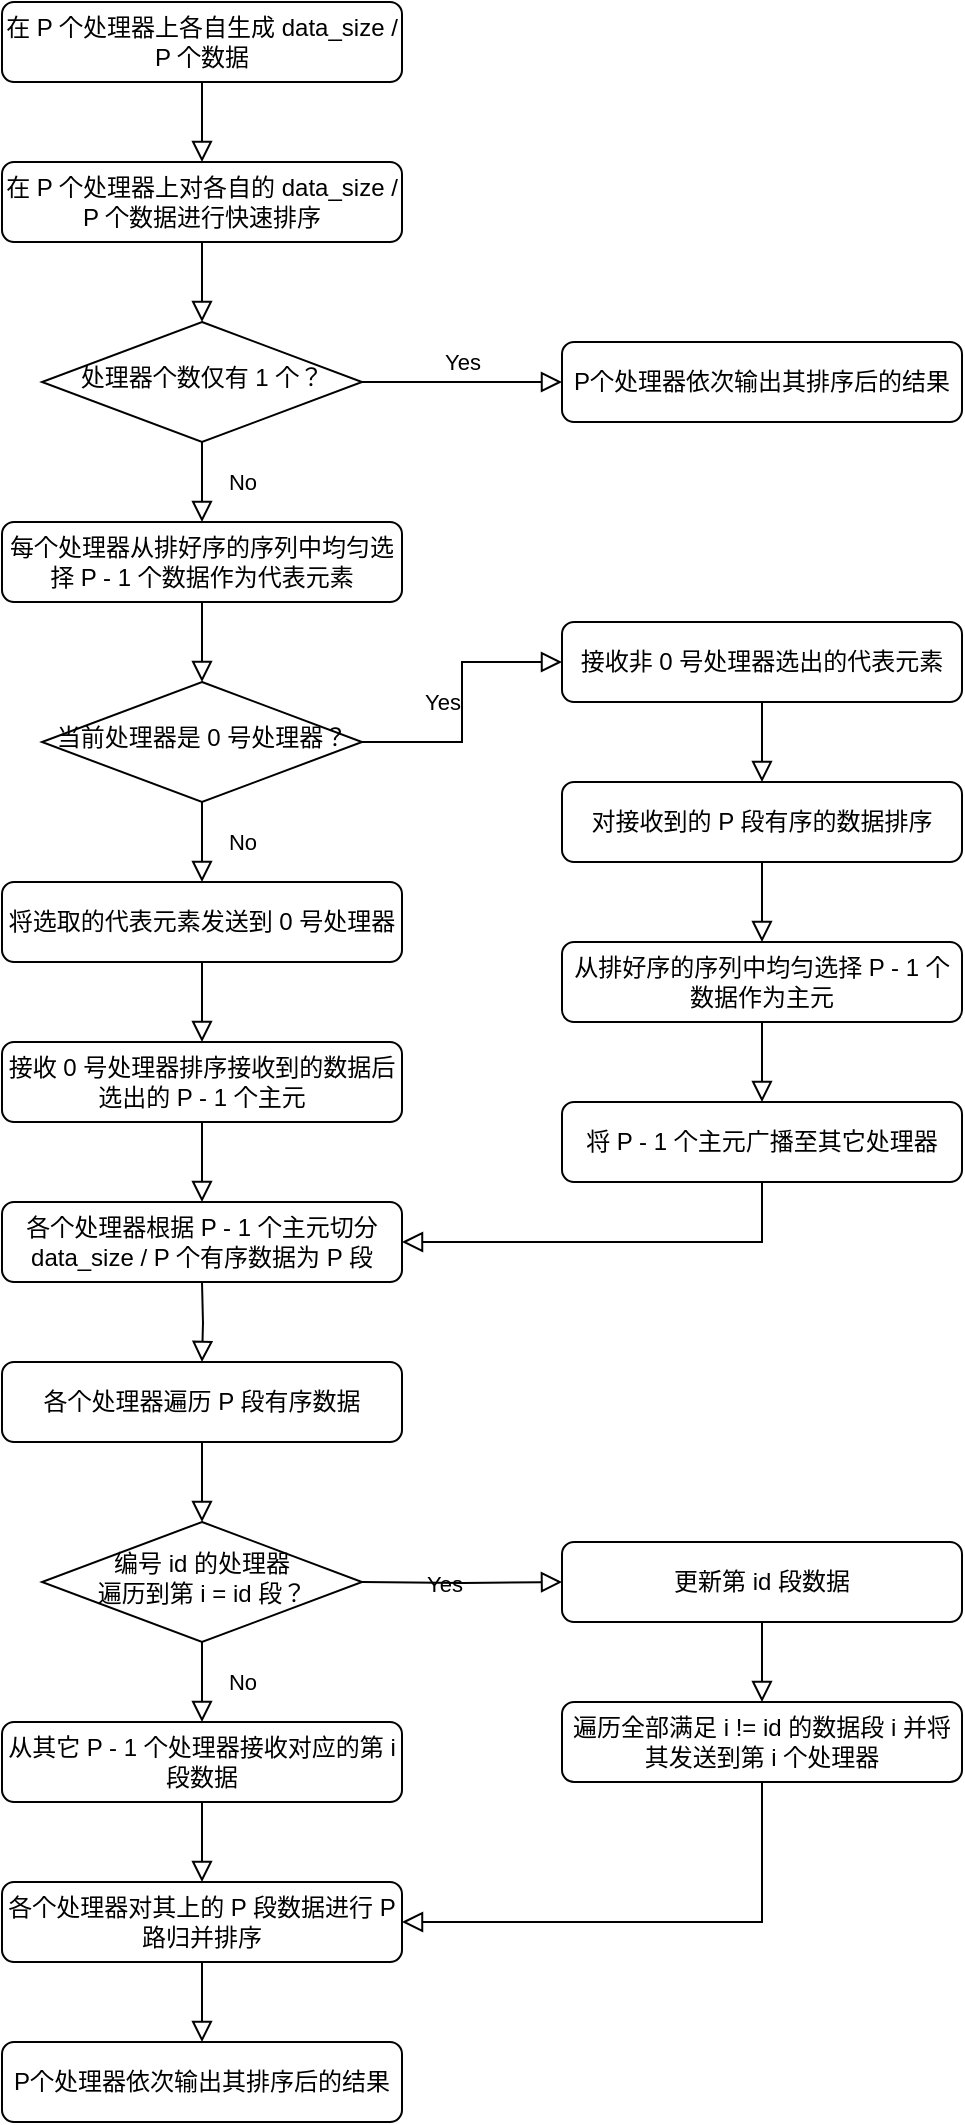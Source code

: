 <mxfile version="15.7.3" type="device"><diagram id="C5RBs43oDa-KdzZeNtuy" name="Page-1"><mxGraphModel dx="413" dy="797" grid="1" gridSize="10" guides="1" tooltips="1" connect="1" arrows="1" fold="1" page="1" pageScale="1" pageWidth="827" pageHeight="1169" math="0" shadow="0"><root><mxCell id="WIyWlLk6GJQsqaUBKTNV-0"/><mxCell id="WIyWlLk6GJQsqaUBKTNV-1" parent="WIyWlLk6GJQsqaUBKTNV-0"/><mxCell id="WIyWlLk6GJQsqaUBKTNV-2" value="" style="rounded=0;html=1;jettySize=auto;orthogonalLoop=1;fontSize=11;endArrow=block;endFill=0;endSize=8;strokeWidth=1;shadow=0;labelBackgroundColor=none;edgeStyle=orthogonalEdgeStyle;" parent="WIyWlLk6GJQsqaUBKTNV-1" source="WIyWlLk6GJQsqaUBKTNV-3" target="WIyWlLk6GJQsqaUBKTNV-6" edge="1"><mxGeometry relative="1" as="geometry"/></mxCell><mxCell id="WIyWlLk6GJQsqaUBKTNV-3" value="在 P 个处理器上对各自的 data_size / P 个数据进行快速排序" style="rounded=1;whiteSpace=wrap;html=1;fontSize=12;glass=0;strokeWidth=1;shadow=0;" parent="WIyWlLk6GJQsqaUBKTNV-1" vertex="1"><mxGeometry x="120" y="120" width="200" height="40" as="geometry"/></mxCell><mxCell id="WIyWlLk6GJQsqaUBKTNV-4" value="No" style="rounded=0;html=1;jettySize=auto;orthogonalLoop=1;fontSize=11;endArrow=block;endFill=0;endSize=8;strokeWidth=1;shadow=0;labelBackgroundColor=none;edgeStyle=orthogonalEdgeStyle;" parent="WIyWlLk6GJQsqaUBKTNV-1" source="WIyWlLk6GJQsqaUBKTNV-6" edge="1"><mxGeometry y="20" relative="1" as="geometry"><mxPoint as="offset"/><mxPoint x="220" y="300" as="targetPoint"/></mxGeometry></mxCell><mxCell id="WIyWlLk6GJQsqaUBKTNV-5" value="Yes" style="edgeStyle=orthogonalEdgeStyle;rounded=0;html=1;jettySize=auto;orthogonalLoop=1;fontSize=11;endArrow=block;endFill=0;endSize=8;strokeWidth=1;shadow=0;labelBackgroundColor=none;" parent="WIyWlLk6GJQsqaUBKTNV-1" source="WIyWlLk6GJQsqaUBKTNV-6" target="WIyWlLk6GJQsqaUBKTNV-7" edge="1"><mxGeometry y="10" relative="1" as="geometry"><mxPoint as="offset"/></mxGeometry></mxCell><mxCell id="WIyWlLk6GJQsqaUBKTNV-6" value="处理器个数仅有 1 个？" style="rhombus;whiteSpace=wrap;html=1;shadow=0;fontFamily=Helvetica;fontSize=12;align=center;strokeWidth=1;spacing=6;spacingTop=-4;" parent="WIyWlLk6GJQsqaUBKTNV-1" vertex="1"><mxGeometry x="140" y="200" width="160" height="60" as="geometry"/></mxCell><mxCell id="WIyWlLk6GJQsqaUBKTNV-7" value="P个处理器依次输出其排序后的结果" style="rounded=1;whiteSpace=wrap;html=1;fontSize=12;glass=0;strokeWidth=1;shadow=0;" parent="WIyWlLk6GJQsqaUBKTNV-1" vertex="1"><mxGeometry x="400" y="210" width="200" height="40" as="geometry"/></mxCell><mxCell id="WIyWlLk6GJQsqaUBKTNV-8" value="No" style="rounded=0;html=1;jettySize=auto;orthogonalLoop=1;fontSize=11;endArrow=block;endFill=0;endSize=8;strokeWidth=1;shadow=0;labelBackgroundColor=none;edgeStyle=orthogonalEdgeStyle;" parent="WIyWlLk6GJQsqaUBKTNV-1" source="WIyWlLk6GJQsqaUBKTNV-10" target="WIyWlLk6GJQsqaUBKTNV-11" edge="1"><mxGeometry y="20" relative="1" as="geometry"><mxPoint as="offset"/></mxGeometry></mxCell><mxCell id="WIyWlLk6GJQsqaUBKTNV-9" value="Yes" style="edgeStyle=orthogonalEdgeStyle;rounded=0;html=1;jettySize=auto;orthogonalLoop=1;fontSize=11;endArrow=block;endFill=0;endSize=8;strokeWidth=1;shadow=0;labelBackgroundColor=none;entryX=0;entryY=0.5;entryDx=0;entryDy=0;" parent="WIyWlLk6GJQsqaUBKTNV-1" source="WIyWlLk6GJQsqaUBKTNV-10" target="WIyWlLk6GJQsqaUBKTNV-12" edge="1"><mxGeometry y="10" relative="1" as="geometry"><mxPoint as="offset"/></mxGeometry></mxCell><mxCell id="WIyWlLk6GJQsqaUBKTNV-10" value="当前处理器是 0 号处理器？" style="rhombus;whiteSpace=wrap;html=1;shadow=0;fontFamily=Helvetica;fontSize=12;align=center;strokeWidth=1;spacing=6;spacingTop=-4;" parent="WIyWlLk6GJQsqaUBKTNV-1" vertex="1"><mxGeometry x="140" y="380" width="160" height="60" as="geometry"/></mxCell><mxCell id="WIyWlLk6GJQsqaUBKTNV-11" value="将选取的代表元素发送到 0 号处理器" style="rounded=1;whiteSpace=wrap;html=1;fontSize=12;glass=0;strokeWidth=1;shadow=0;" parent="WIyWlLk6GJQsqaUBKTNV-1" vertex="1"><mxGeometry x="120" y="480" width="200" height="40" as="geometry"/></mxCell><mxCell id="WIyWlLk6GJQsqaUBKTNV-12" value="接收非 0 号处理器选出的代表元素" style="rounded=1;whiteSpace=wrap;html=1;fontSize=12;glass=0;strokeWidth=1;shadow=0;" parent="WIyWlLk6GJQsqaUBKTNV-1" vertex="1"><mxGeometry x="400" y="350" width="200" height="40" as="geometry"/></mxCell><mxCell id="rD_i3K-WpWMtodyBbk84-0" value="" style="rounded=0;html=1;jettySize=auto;orthogonalLoop=1;fontSize=11;endArrow=block;endFill=0;endSize=8;strokeWidth=1;shadow=0;labelBackgroundColor=none;edgeStyle=orthogonalEdgeStyle;" edge="1" parent="WIyWlLk6GJQsqaUBKTNV-1" source="rD_i3K-WpWMtodyBbk84-1"><mxGeometry relative="1" as="geometry"><mxPoint x="220" y="120" as="targetPoint"/></mxGeometry></mxCell><mxCell id="rD_i3K-WpWMtodyBbk84-1" value="在 P 个处理器上各自生成 data_size / P 个数据" style="rounded=1;whiteSpace=wrap;html=1;fontSize=12;glass=0;strokeWidth=1;shadow=0;" vertex="1" parent="WIyWlLk6GJQsqaUBKTNV-1"><mxGeometry x="120" y="40" width="200" height="40" as="geometry"/></mxCell><mxCell id="rD_i3K-WpWMtodyBbk84-2" value="每个处理器从排好序的序列中均匀选择 P - 1 个数据作为代表元素" style="rounded=1;whiteSpace=wrap;html=1;fontSize=12;glass=0;strokeWidth=1;shadow=0;" vertex="1" parent="WIyWlLk6GJQsqaUBKTNV-1"><mxGeometry x="120" y="300" width="200" height="40" as="geometry"/></mxCell><mxCell id="rD_i3K-WpWMtodyBbk84-8" value="接收 0 号处理器排序接收到的数据后选出的 P - 1 个主元" style="rounded=1;whiteSpace=wrap;html=1;fontSize=12;glass=0;strokeWidth=1;shadow=0;" vertex="1" parent="WIyWlLk6GJQsqaUBKTNV-1"><mxGeometry x="120" y="560" width="200" height="40" as="geometry"/></mxCell><mxCell id="rD_i3K-WpWMtodyBbk84-9" value="" style="rounded=0;html=1;jettySize=auto;orthogonalLoop=1;fontSize=11;endArrow=block;endFill=0;endSize=8;strokeWidth=1;shadow=0;labelBackgroundColor=none;edgeStyle=orthogonalEdgeStyle;exitX=0.5;exitY=1;exitDx=0;exitDy=0;" edge="1" parent="WIyWlLk6GJQsqaUBKTNV-1" source="WIyWlLk6GJQsqaUBKTNV-11" target="rD_i3K-WpWMtodyBbk84-8"><mxGeometry relative="1" as="geometry"><mxPoint x="360" y="530" as="sourcePoint"/><mxPoint x="230" y="210" as="targetPoint"/></mxGeometry></mxCell><mxCell id="rD_i3K-WpWMtodyBbk84-11" value="" style="rounded=0;html=1;jettySize=auto;orthogonalLoop=1;fontSize=11;endArrow=block;endFill=0;endSize=8;strokeWidth=1;shadow=0;labelBackgroundColor=none;edgeStyle=orthogonalEdgeStyle;exitX=0.5;exitY=1;exitDx=0;exitDy=0;entryX=0.5;entryY=0;entryDx=0;entryDy=0;" edge="1" parent="WIyWlLk6GJQsqaUBKTNV-1" source="rD_i3K-WpWMtodyBbk84-2" target="WIyWlLk6GJQsqaUBKTNV-10"><mxGeometry relative="1" as="geometry"><mxPoint x="230" y="530" as="sourcePoint"/><mxPoint x="230" y="570" as="targetPoint"/></mxGeometry></mxCell><mxCell id="rD_i3K-WpWMtodyBbk84-12" value="对接收到的&amp;nbsp;P 段有序的数据排序" style="rounded=1;whiteSpace=wrap;html=1;fontSize=12;glass=0;strokeWidth=1;shadow=0;" vertex="1" parent="WIyWlLk6GJQsqaUBKTNV-1"><mxGeometry x="400" y="430" width="200" height="40" as="geometry"/></mxCell><mxCell id="rD_i3K-WpWMtodyBbk84-13" value="从排好序的序列中均匀选择 P - 1 个数据作为主元" style="rounded=1;whiteSpace=wrap;html=1;fontSize=12;glass=0;strokeWidth=1;shadow=0;" vertex="1" parent="WIyWlLk6GJQsqaUBKTNV-1"><mxGeometry x="400" y="510" width="200" height="40" as="geometry"/></mxCell><mxCell id="rD_i3K-WpWMtodyBbk84-14" value="将 P - 1 个主元广播至其它处理器" style="rounded=1;whiteSpace=wrap;html=1;fontSize=12;glass=0;strokeWidth=1;shadow=0;" vertex="1" parent="WIyWlLk6GJQsqaUBKTNV-1"><mxGeometry x="400" y="590" width="200" height="40" as="geometry"/></mxCell><mxCell id="rD_i3K-WpWMtodyBbk84-16" value="" style="rounded=0;html=1;jettySize=auto;orthogonalLoop=1;fontSize=11;endArrow=block;endFill=0;endSize=8;strokeWidth=1;shadow=0;labelBackgroundColor=none;edgeStyle=orthogonalEdgeStyle;exitX=0.5;exitY=1;exitDx=0;exitDy=0;entryX=0.5;entryY=0;entryDx=0;entryDy=0;" edge="1" parent="WIyWlLk6GJQsqaUBKTNV-1" source="WIyWlLk6GJQsqaUBKTNV-12" target="rD_i3K-WpWMtodyBbk84-12"><mxGeometry relative="1" as="geometry"><mxPoint x="230" y="560" as="sourcePoint"/><mxPoint x="510" y="440" as="targetPoint"/></mxGeometry></mxCell><mxCell id="rD_i3K-WpWMtodyBbk84-17" value="" style="rounded=0;html=1;jettySize=auto;orthogonalLoop=1;fontSize=11;endArrow=block;endFill=0;endSize=8;strokeWidth=1;shadow=0;labelBackgroundColor=none;edgeStyle=orthogonalEdgeStyle;entryX=0.5;entryY=0;entryDx=0;entryDy=0;exitX=0.5;exitY=1;exitDx=0;exitDy=0;" edge="1" parent="WIyWlLk6GJQsqaUBKTNV-1" source="rD_i3K-WpWMtodyBbk84-12" target="rD_i3K-WpWMtodyBbk84-13"><mxGeometry relative="1" as="geometry"><mxPoint x="530" y="490" as="sourcePoint"/><mxPoint x="510" y="440" as="targetPoint"/></mxGeometry></mxCell><mxCell id="rD_i3K-WpWMtodyBbk84-18" value="" style="rounded=0;html=1;jettySize=auto;orthogonalLoop=1;fontSize=11;endArrow=block;endFill=0;endSize=8;strokeWidth=1;shadow=0;labelBackgroundColor=none;edgeStyle=orthogonalEdgeStyle;entryX=0.5;entryY=0;entryDx=0;entryDy=0;exitX=0.5;exitY=1;exitDx=0;exitDy=0;" edge="1" parent="WIyWlLk6GJQsqaUBKTNV-1" source="rD_i3K-WpWMtodyBbk84-13" target="rD_i3K-WpWMtodyBbk84-14"><mxGeometry relative="1" as="geometry"><mxPoint x="510" y="570" as="sourcePoint"/><mxPoint x="510" y="520" as="targetPoint"/></mxGeometry></mxCell><mxCell id="rD_i3K-WpWMtodyBbk84-19" value="各个处理器根据 P - 1 个主元切分 data_size / P 个有序数据为 P 段" style="rounded=1;whiteSpace=wrap;html=1;fontSize=12;glass=0;strokeWidth=1;shadow=0;" vertex="1" parent="WIyWlLk6GJQsqaUBKTNV-1"><mxGeometry x="120" y="640" width="200" height="40" as="geometry"/></mxCell><mxCell id="rD_i3K-WpWMtodyBbk84-21" value="" style="rounded=0;html=1;jettySize=auto;orthogonalLoop=1;fontSize=11;endArrow=block;endFill=0;endSize=8;strokeWidth=1;shadow=0;labelBackgroundColor=none;edgeStyle=orthogonalEdgeStyle;exitX=0.5;exitY=1;exitDx=0;exitDy=0;entryX=0.5;entryY=0;entryDx=0;entryDy=0;" edge="1" parent="WIyWlLk6GJQsqaUBKTNV-1" source="rD_i3K-WpWMtodyBbk84-8" target="rD_i3K-WpWMtodyBbk84-19"><mxGeometry relative="1" as="geometry"><mxPoint x="230" y="530" as="sourcePoint"/><mxPoint x="230" y="570" as="targetPoint"/></mxGeometry></mxCell><mxCell id="rD_i3K-WpWMtodyBbk84-22" value="" style="rounded=0;html=1;jettySize=auto;orthogonalLoop=1;fontSize=11;endArrow=block;endFill=0;endSize=8;strokeWidth=1;shadow=0;labelBackgroundColor=none;edgeStyle=orthogonalEdgeStyle;exitX=0.5;exitY=1;exitDx=0;exitDy=0;entryX=1;entryY=0.5;entryDx=0;entryDy=0;" edge="1" parent="WIyWlLk6GJQsqaUBKTNV-1" source="rD_i3K-WpWMtodyBbk84-14" target="rD_i3K-WpWMtodyBbk84-19"><mxGeometry relative="1" as="geometry"><mxPoint x="230" y="610" as="sourcePoint"/><mxPoint x="230" y="650" as="targetPoint"/></mxGeometry></mxCell><mxCell id="rD_i3K-WpWMtodyBbk84-26" value="" style="rounded=0;html=1;jettySize=auto;orthogonalLoop=1;fontSize=11;endArrow=block;endFill=0;endSize=8;strokeWidth=1;shadow=0;labelBackgroundColor=none;edgeStyle=orthogonalEdgeStyle;exitX=0.5;exitY=1;exitDx=0;exitDy=0;entryX=0.5;entryY=0;entryDx=0;entryDy=0;" edge="1" parent="WIyWlLk6GJQsqaUBKTNV-1"><mxGeometry relative="1" as="geometry"><mxPoint x="220" y="680" as="sourcePoint"/><mxPoint x="220" y="720" as="targetPoint"/></mxGeometry></mxCell><mxCell id="rD_i3K-WpWMtodyBbk84-27" value="No" style="rounded=0;html=1;jettySize=auto;orthogonalLoop=1;fontSize=11;endArrow=block;endFill=0;endSize=8;strokeWidth=1;shadow=0;labelBackgroundColor=none;edgeStyle=orthogonalEdgeStyle;" edge="1" parent="WIyWlLk6GJQsqaUBKTNV-1" source="rD_i3K-WpWMtodyBbk84-28"><mxGeometry y="20" relative="1" as="geometry"><mxPoint as="offset"/><mxPoint x="220" y="900" as="targetPoint"/></mxGeometry></mxCell><mxCell id="rD_i3K-WpWMtodyBbk84-28" value="编号 id 的处理器&lt;br&gt;遍历到第 i = id 段？" style="rhombus;whiteSpace=wrap;html=1;shadow=0;fontFamily=Helvetica;fontSize=12;align=center;strokeWidth=1;spacing=6;spacingTop=-4;" vertex="1" parent="WIyWlLk6GJQsqaUBKTNV-1"><mxGeometry x="140" y="800" width="160" height="60" as="geometry"/></mxCell><mxCell id="rD_i3K-WpWMtodyBbk84-29" value="各个处理器遍历 P 段有序数据" style="rounded=1;whiteSpace=wrap;html=1;fontSize=12;glass=0;strokeWidth=1;shadow=0;" vertex="1" parent="WIyWlLk6GJQsqaUBKTNV-1"><mxGeometry x="120" y="720" width="200" height="40" as="geometry"/></mxCell><mxCell id="rD_i3K-WpWMtodyBbk84-32" value="" style="rounded=0;html=1;jettySize=auto;orthogonalLoop=1;fontSize=11;endArrow=block;endFill=0;endSize=8;strokeWidth=1;shadow=0;labelBackgroundColor=none;edgeStyle=orthogonalEdgeStyle;entryX=0.5;entryY=0;entryDx=0;entryDy=0;exitX=0.5;exitY=1;exitDx=0;exitDy=0;" edge="1" parent="WIyWlLk6GJQsqaUBKTNV-1" source="rD_i3K-WpWMtodyBbk84-29" target="rD_i3K-WpWMtodyBbk84-28"><mxGeometry relative="1" as="geometry"><mxPoint x="250" y="770" as="sourcePoint"/><mxPoint x="230" y="650" as="targetPoint"/></mxGeometry></mxCell><mxCell id="rD_i3K-WpWMtodyBbk84-33" value="Yes" style="edgeStyle=orthogonalEdgeStyle;rounded=0;html=1;jettySize=auto;orthogonalLoop=1;fontSize=11;endArrow=block;endFill=0;endSize=8;strokeWidth=1;shadow=0;labelBackgroundColor=none;entryX=0;entryY=0.5;entryDx=0;entryDy=0;" edge="1" parent="WIyWlLk6GJQsqaUBKTNV-1" target="rD_i3K-WpWMtodyBbk84-35"><mxGeometry y="10" relative="1" as="geometry"><mxPoint as="offset"/><mxPoint x="300" y="830" as="sourcePoint"/><mxPoint x="400" y="790" as="targetPoint"/></mxGeometry></mxCell><mxCell id="rD_i3K-WpWMtodyBbk84-34" value="从其它 P - 1 个处理器接收对应的第 i 段数据" style="rounded=1;whiteSpace=wrap;html=1;fontSize=12;glass=0;strokeWidth=1;shadow=0;" vertex="1" parent="WIyWlLk6GJQsqaUBKTNV-1"><mxGeometry x="120" y="900" width="200" height="40" as="geometry"/></mxCell><mxCell id="rD_i3K-WpWMtodyBbk84-35" value="更新第 id 段数据" style="rounded=1;whiteSpace=wrap;html=1;fontSize=12;glass=0;strokeWidth=1;shadow=0;" vertex="1" parent="WIyWlLk6GJQsqaUBKTNV-1"><mxGeometry x="400" y="810" width="200" height="40" as="geometry"/></mxCell><mxCell id="rD_i3K-WpWMtodyBbk84-36" value="遍历全部满足 i != id 的数据段 i 并将其发送到第 i 个处理器" style="rounded=1;whiteSpace=wrap;html=1;fontSize=12;glass=0;strokeWidth=1;shadow=0;" vertex="1" parent="WIyWlLk6GJQsqaUBKTNV-1"><mxGeometry x="400" y="890" width="200" height="40" as="geometry"/></mxCell><mxCell id="rD_i3K-WpWMtodyBbk84-37" value="" style="rounded=0;html=1;jettySize=auto;orthogonalLoop=1;fontSize=11;endArrow=block;endFill=0;endSize=8;strokeWidth=1;shadow=0;labelBackgroundColor=none;edgeStyle=orthogonalEdgeStyle;entryX=0.5;entryY=0;entryDx=0;entryDy=0;exitX=0.5;exitY=1;exitDx=0;exitDy=0;" edge="1" parent="WIyWlLk6GJQsqaUBKTNV-1" source="rD_i3K-WpWMtodyBbk84-35" target="rD_i3K-WpWMtodyBbk84-36"><mxGeometry relative="1" as="geometry"><mxPoint x="510" y="660" as="sourcePoint"/><mxPoint x="510" y="700" as="targetPoint"/></mxGeometry></mxCell><mxCell id="rD_i3K-WpWMtodyBbk84-38" value="各个处理器对其上的 P 段数据进行 P 路归并排序" style="rounded=1;whiteSpace=wrap;html=1;fontSize=12;glass=0;strokeWidth=1;shadow=0;" vertex="1" parent="WIyWlLk6GJQsqaUBKTNV-1"><mxGeometry x="120" y="980" width="200" height="40" as="geometry"/></mxCell><mxCell id="rD_i3K-WpWMtodyBbk84-39" value="" style="rounded=0;html=1;jettySize=auto;orthogonalLoop=1;fontSize=11;endArrow=block;endFill=0;endSize=8;strokeWidth=1;shadow=0;labelBackgroundColor=none;edgeStyle=orthogonalEdgeStyle;entryX=0.5;entryY=0;entryDx=0;entryDy=0;exitX=0.5;exitY=1;exitDx=0;exitDy=0;" edge="1" parent="WIyWlLk6GJQsqaUBKTNV-1" source="rD_i3K-WpWMtodyBbk84-34" target="rD_i3K-WpWMtodyBbk84-38"><mxGeometry relative="1" as="geometry"><mxPoint x="510" y="840" as="sourcePoint"/><mxPoint x="510" y="880" as="targetPoint"/></mxGeometry></mxCell><mxCell id="rD_i3K-WpWMtodyBbk84-40" value="" style="rounded=0;html=1;jettySize=auto;orthogonalLoop=1;fontSize=11;endArrow=block;endFill=0;endSize=8;strokeWidth=1;shadow=0;labelBackgroundColor=none;edgeStyle=orthogonalEdgeStyle;entryX=1;entryY=0.5;entryDx=0;entryDy=0;exitX=0.5;exitY=1;exitDx=0;exitDy=0;" edge="1" parent="WIyWlLk6GJQsqaUBKTNV-1" source="rD_i3K-WpWMtodyBbk84-36" target="rD_i3K-WpWMtodyBbk84-38"><mxGeometry relative="1" as="geometry"><mxPoint x="230" y="950" as="sourcePoint"/><mxPoint x="230" y="990" as="targetPoint"/></mxGeometry></mxCell><mxCell id="rD_i3K-WpWMtodyBbk84-41" value="P个处理器依次输出其排序后的结果" style="rounded=1;whiteSpace=wrap;html=1;fontSize=12;glass=0;strokeWidth=1;shadow=0;" vertex="1" parent="WIyWlLk6GJQsqaUBKTNV-1"><mxGeometry x="120" y="1060" width="200" height="40" as="geometry"/></mxCell><mxCell id="rD_i3K-WpWMtodyBbk84-43" value="" style="rounded=0;html=1;jettySize=auto;orthogonalLoop=1;fontSize=11;endArrow=block;endFill=0;endSize=8;strokeWidth=1;shadow=0;labelBackgroundColor=none;edgeStyle=orthogonalEdgeStyle;entryX=0.5;entryY=0;entryDx=0;entryDy=0;exitX=0.5;exitY=1;exitDx=0;exitDy=0;" edge="1" parent="WIyWlLk6GJQsqaUBKTNV-1" source="rD_i3K-WpWMtodyBbk84-38" target="rD_i3K-WpWMtodyBbk84-41"><mxGeometry relative="1" as="geometry"><mxPoint x="510" y="860" as="sourcePoint"/><mxPoint x="510" y="900" as="targetPoint"/></mxGeometry></mxCell></root></mxGraphModel></diagram></mxfile>